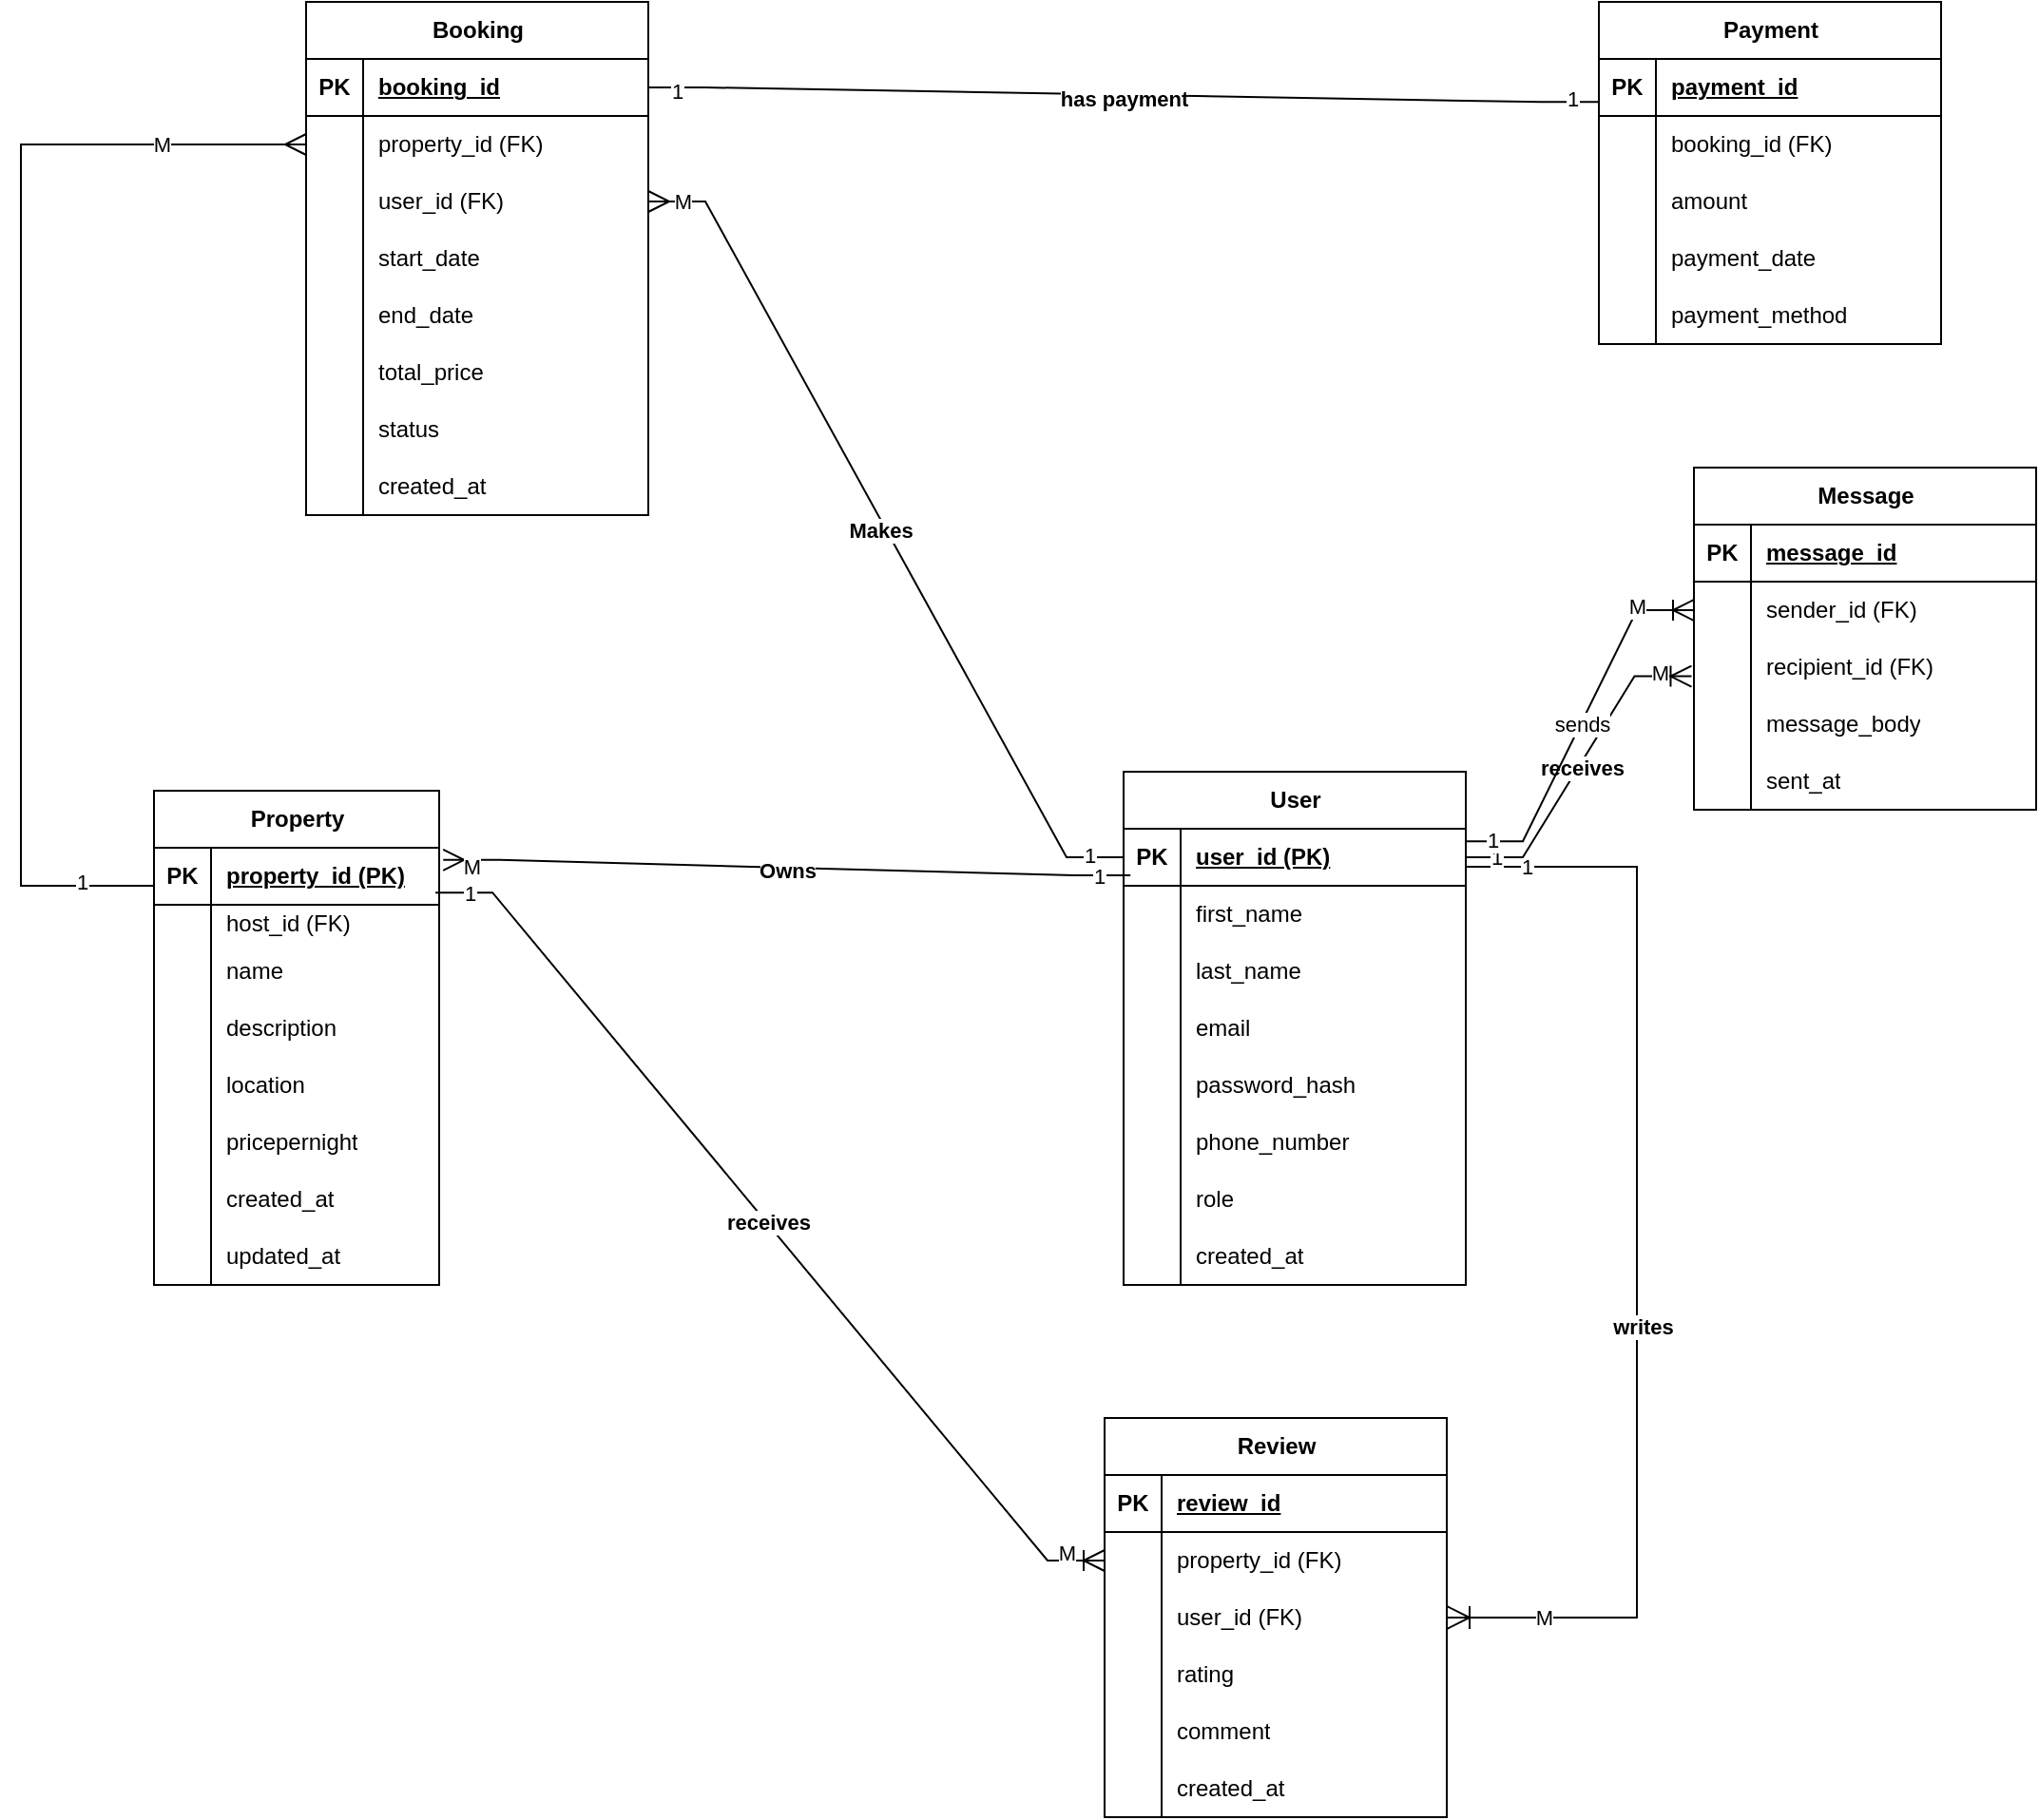 <mxfile version="28.1.1">
  <diagram id="R2lEEEUBdFMjLlhIrx00" name="Page-1">
    <mxGraphModel dx="2130" dy="1780" grid="1" gridSize="10" guides="1" tooltips="1" connect="1" arrows="1" fold="1" page="1" pageScale="1" pageWidth="850" pageHeight="1100" math="0" shadow="0" extFonts="Permanent Marker^https://fonts.googleapis.com/css?family=Permanent+Marker">
      <root>
        <mxCell id="0" />
        <mxCell id="1" parent="0" />
        <mxCell id="x0rAGno1_pEPIv1EuUkk-1" value="User" style="shape=table;startSize=30;container=1;collapsible=1;childLayout=tableLayout;fixedRows=1;rowLines=0;fontStyle=1;align=center;resizeLast=1;html=1;" vertex="1" parent="1">
          <mxGeometry x="380" y="80" width="180" height="270" as="geometry" />
        </mxCell>
        <mxCell id="x0rAGno1_pEPIv1EuUkk-2" value="" style="shape=tableRow;horizontal=0;startSize=0;swimlaneHead=0;swimlaneBody=0;fillColor=none;collapsible=0;dropTarget=0;points=[[0,0.5],[1,0.5]];portConstraint=eastwest;top=0;left=0;right=0;bottom=1;" vertex="1" parent="x0rAGno1_pEPIv1EuUkk-1">
          <mxGeometry y="30" width="180" height="30" as="geometry" />
        </mxCell>
        <mxCell id="x0rAGno1_pEPIv1EuUkk-3" value="PK" style="shape=partialRectangle;connectable=0;fillColor=none;top=0;left=0;bottom=0;right=0;fontStyle=1;overflow=hidden;whiteSpace=wrap;html=1;" vertex="1" parent="x0rAGno1_pEPIv1EuUkk-2">
          <mxGeometry width="30" height="30" as="geometry">
            <mxRectangle width="30" height="30" as="alternateBounds" />
          </mxGeometry>
        </mxCell>
        <mxCell id="x0rAGno1_pEPIv1EuUkk-4" value="user_id (PK)" style="shape=partialRectangle;connectable=0;fillColor=none;top=0;left=0;bottom=0;right=0;align=left;spacingLeft=6;fontStyle=5;overflow=hidden;whiteSpace=wrap;html=1;" vertex="1" parent="x0rAGno1_pEPIv1EuUkk-2">
          <mxGeometry x="30" width="150" height="30" as="geometry">
            <mxRectangle width="150" height="30" as="alternateBounds" />
          </mxGeometry>
        </mxCell>
        <mxCell id="x0rAGno1_pEPIv1EuUkk-5" value="" style="shape=tableRow;horizontal=0;startSize=0;swimlaneHead=0;swimlaneBody=0;fillColor=none;collapsible=0;dropTarget=0;points=[[0,0.5],[1,0.5]];portConstraint=eastwest;top=0;left=0;right=0;bottom=0;" vertex="1" parent="x0rAGno1_pEPIv1EuUkk-1">
          <mxGeometry y="60" width="180" height="30" as="geometry" />
        </mxCell>
        <mxCell id="x0rAGno1_pEPIv1EuUkk-6" value="" style="shape=partialRectangle;connectable=0;fillColor=none;top=0;left=0;bottom=0;right=0;editable=1;overflow=hidden;whiteSpace=wrap;html=1;" vertex="1" parent="x0rAGno1_pEPIv1EuUkk-5">
          <mxGeometry width="30" height="30" as="geometry">
            <mxRectangle width="30" height="30" as="alternateBounds" />
          </mxGeometry>
        </mxCell>
        <mxCell id="x0rAGno1_pEPIv1EuUkk-7" value="first_name" style="shape=partialRectangle;connectable=0;fillColor=none;top=0;left=0;bottom=0;right=0;align=left;spacingLeft=6;overflow=hidden;whiteSpace=wrap;html=1;" vertex="1" parent="x0rAGno1_pEPIv1EuUkk-5">
          <mxGeometry x="30" width="150" height="30" as="geometry">
            <mxRectangle width="150" height="30" as="alternateBounds" />
          </mxGeometry>
        </mxCell>
        <mxCell id="x0rAGno1_pEPIv1EuUkk-8" value="" style="shape=tableRow;horizontal=0;startSize=0;swimlaneHead=0;swimlaneBody=0;fillColor=none;collapsible=0;dropTarget=0;points=[[0,0.5],[1,0.5]];portConstraint=eastwest;top=0;left=0;right=0;bottom=0;" vertex="1" parent="x0rAGno1_pEPIv1EuUkk-1">
          <mxGeometry y="90" width="180" height="30" as="geometry" />
        </mxCell>
        <mxCell id="x0rAGno1_pEPIv1EuUkk-9" value="" style="shape=partialRectangle;connectable=0;fillColor=none;top=0;left=0;bottom=0;right=0;editable=1;overflow=hidden;whiteSpace=wrap;html=1;" vertex="1" parent="x0rAGno1_pEPIv1EuUkk-8">
          <mxGeometry width="30" height="30" as="geometry">
            <mxRectangle width="30" height="30" as="alternateBounds" />
          </mxGeometry>
        </mxCell>
        <mxCell id="x0rAGno1_pEPIv1EuUkk-10" value="last_name" style="shape=partialRectangle;connectable=0;fillColor=none;top=0;left=0;bottom=0;right=0;align=left;spacingLeft=6;overflow=hidden;whiteSpace=wrap;html=1;" vertex="1" parent="x0rAGno1_pEPIv1EuUkk-8">
          <mxGeometry x="30" width="150" height="30" as="geometry">
            <mxRectangle width="150" height="30" as="alternateBounds" />
          </mxGeometry>
        </mxCell>
        <mxCell id="x0rAGno1_pEPIv1EuUkk-11" value="" style="shape=tableRow;horizontal=0;startSize=0;swimlaneHead=0;swimlaneBody=0;fillColor=none;collapsible=0;dropTarget=0;points=[[0,0.5],[1,0.5]];portConstraint=eastwest;top=0;left=0;right=0;bottom=0;" vertex="1" parent="x0rAGno1_pEPIv1EuUkk-1">
          <mxGeometry y="120" width="180" height="30" as="geometry" />
        </mxCell>
        <mxCell id="x0rAGno1_pEPIv1EuUkk-12" value="" style="shape=partialRectangle;connectable=0;fillColor=none;top=0;left=0;bottom=0;right=0;editable=1;overflow=hidden;whiteSpace=wrap;html=1;" vertex="1" parent="x0rAGno1_pEPIv1EuUkk-11">
          <mxGeometry width="30" height="30" as="geometry">
            <mxRectangle width="30" height="30" as="alternateBounds" />
          </mxGeometry>
        </mxCell>
        <mxCell id="x0rAGno1_pEPIv1EuUkk-13" value="email" style="shape=partialRectangle;connectable=0;fillColor=none;top=0;left=0;bottom=0;right=0;align=left;spacingLeft=6;overflow=hidden;whiteSpace=wrap;html=1;" vertex="1" parent="x0rAGno1_pEPIv1EuUkk-11">
          <mxGeometry x="30" width="150" height="30" as="geometry">
            <mxRectangle width="150" height="30" as="alternateBounds" />
          </mxGeometry>
        </mxCell>
        <mxCell id="x0rAGno1_pEPIv1EuUkk-14" value="" style="shape=tableRow;horizontal=0;startSize=0;swimlaneHead=0;swimlaneBody=0;fillColor=none;collapsible=0;dropTarget=0;points=[[0,0.5],[1,0.5]];portConstraint=eastwest;top=0;left=0;right=0;bottom=0;" vertex="1" parent="x0rAGno1_pEPIv1EuUkk-1">
          <mxGeometry y="150" width="180" height="30" as="geometry" />
        </mxCell>
        <mxCell id="x0rAGno1_pEPIv1EuUkk-15" value="" style="shape=partialRectangle;connectable=0;fillColor=none;top=0;left=0;bottom=0;right=0;editable=1;overflow=hidden;whiteSpace=wrap;html=1;" vertex="1" parent="x0rAGno1_pEPIv1EuUkk-14">
          <mxGeometry width="30" height="30" as="geometry">
            <mxRectangle width="30" height="30" as="alternateBounds" />
          </mxGeometry>
        </mxCell>
        <mxCell id="x0rAGno1_pEPIv1EuUkk-16" value="password_hash" style="shape=partialRectangle;connectable=0;fillColor=none;top=0;left=0;bottom=0;right=0;align=left;spacingLeft=6;overflow=hidden;whiteSpace=wrap;html=1;" vertex="1" parent="x0rAGno1_pEPIv1EuUkk-14">
          <mxGeometry x="30" width="150" height="30" as="geometry">
            <mxRectangle width="150" height="30" as="alternateBounds" />
          </mxGeometry>
        </mxCell>
        <mxCell id="x0rAGno1_pEPIv1EuUkk-17" value="" style="shape=tableRow;horizontal=0;startSize=0;swimlaneHead=0;swimlaneBody=0;fillColor=none;collapsible=0;dropTarget=0;points=[[0,0.5],[1,0.5]];portConstraint=eastwest;top=0;left=0;right=0;bottom=0;" vertex="1" parent="x0rAGno1_pEPIv1EuUkk-1">
          <mxGeometry y="180" width="180" height="30" as="geometry" />
        </mxCell>
        <mxCell id="x0rAGno1_pEPIv1EuUkk-18" value="" style="shape=partialRectangle;connectable=0;fillColor=none;top=0;left=0;bottom=0;right=0;editable=1;overflow=hidden;whiteSpace=wrap;html=1;" vertex="1" parent="x0rAGno1_pEPIv1EuUkk-17">
          <mxGeometry width="30" height="30" as="geometry">
            <mxRectangle width="30" height="30" as="alternateBounds" />
          </mxGeometry>
        </mxCell>
        <mxCell id="x0rAGno1_pEPIv1EuUkk-19" value="phone_number" style="shape=partialRectangle;connectable=0;fillColor=none;top=0;left=0;bottom=0;right=0;align=left;spacingLeft=6;overflow=hidden;whiteSpace=wrap;html=1;" vertex="1" parent="x0rAGno1_pEPIv1EuUkk-17">
          <mxGeometry x="30" width="150" height="30" as="geometry">
            <mxRectangle width="150" height="30" as="alternateBounds" />
          </mxGeometry>
        </mxCell>
        <mxCell id="x0rAGno1_pEPIv1EuUkk-20" value="" style="shape=tableRow;horizontal=0;startSize=0;swimlaneHead=0;swimlaneBody=0;fillColor=none;collapsible=0;dropTarget=0;points=[[0,0.5],[1,0.5]];portConstraint=eastwest;top=0;left=0;right=0;bottom=0;" vertex="1" parent="x0rAGno1_pEPIv1EuUkk-1">
          <mxGeometry y="210" width="180" height="30" as="geometry" />
        </mxCell>
        <mxCell id="x0rAGno1_pEPIv1EuUkk-21" value="" style="shape=partialRectangle;connectable=0;fillColor=none;top=0;left=0;bottom=0;right=0;editable=1;overflow=hidden;whiteSpace=wrap;html=1;" vertex="1" parent="x0rAGno1_pEPIv1EuUkk-20">
          <mxGeometry width="30" height="30" as="geometry">
            <mxRectangle width="30" height="30" as="alternateBounds" />
          </mxGeometry>
        </mxCell>
        <mxCell id="x0rAGno1_pEPIv1EuUkk-22" value="role" style="shape=partialRectangle;connectable=0;fillColor=none;top=0;left=0;bottom=0;right=0;align=left;spacingLeft=6;overflow=hidden;whiteSpace=wrap;html=1;" vertex="1" parent="x0rAGno1_pEPIv1EuUkk-20">
          <mxGeometry x="30" width="150" height="30" as="geometry">
            <mxRectangle width="150" height="30" as="alternateBounds" />
          </mxGeometry>
        </mxCell>
        <mxCell id="x0rAGno1_pEPIv1EuUkk-23" value="" style="shape=tableRow;horizontal=0;startSize=0;swimlaneHead=0;swimlaneBody=0;fillColor=none;collapsible=0;dropTarget=0;points=[[0,0.5],[1,0.5]];portConstraint=eastwest;top=0;left=0;right=0;bottom=0;" vertex="1" parent="x0rAGno1_pEPIv1EuUkk-1">
          <mxGeometry y="240" width="180" height="30" as="geometry" />
        </mxCell>
        <mxCell id="x0rAGno1_pEPIv1EuUkk-24" value="" style="shape=partialRectangle;connectable=0;fillColor=none;top=0;left=0;bottom=0;right=0;editable=1;overflow=hidden;whiteSpace=wrap;html=1;" vertex="1" parent="x0rAGno1_pEPIv1EuUkk-23">
          <mxGeometry width="30" height="30" as="geometry">
            <mxRectangle width="30" height="30" as="alternateBounds" />
          </mxGeometry>
        </mxCell>
        <mxCell id="x0rAGno1_pEPIv1EuUkk-25" value="created_at" style="shape=partialRectangle;connectable=0;fillColor=none;top=0;left=0;bottom=0;right=0;align=left;spacingLeft=6;overflow=hidden;whiteSpace=wrap;html=1;" vertex="1" parent="x0rAGno1_pEPIv1EuUkk-23">
          <mxGeometry x="30" width="150" height="30" as="geometry">
            <mxRectangle width="150" height="30" as="alternateBounds" />
          </mxGeometry>
        </mxCell>
        <mxCell id="x0rAGno1_pEPIv1EuUkk-29" value="Property" style="shape=table;startSize=30;container=1;collapsible=1;childLayout=tableLayout;fixedRows=1;rowLines=0;fontStyle=1;align=center;resizeLast=1;html=1;" vertex="1" parent="1">
          <mxGeometry x="-130" y="90" width="150" height="260" as="geometry" />
        </mxCell>
        <mxCell id="x0rAGno1_pEPIv1EuUkk-30" value="" style="shape=tableRow;horizontal=0;startSize=0;swimlaneHead=0;swimlaneBody=0;fillColor=none;collapsible=0;dropTarget=0;points=[[0,0.5],[1,0.5]];portConstraint=eastwest;top=0;left=0;right=0;bottom=1;" vertex="1" parent="x0rAGno1_pEPIv1EuUkk-29">
          <mxGeometry y="30" width="150" height="30" as="geometry" />
        </mxCell>
        <mxCell id="x0rAGno1_pEPIv1EuUkk-31" value="PK" style="shape=partialRectangle;connectable=0;fillColor=none;top=0;left=0;bottom=0;right=0;fontStyle=1;overflow=hidden;whiteSpace=wrap;html=1;" vertex="1" parent="x0rAGno1_pEPIv1EuUkk-30">
          <mxGeometry width="30" height="30" as="geometry">
            <mxRectangle width="30" height="30" as="alternateBounds" />
          </mxGeometry>
        </mxCell>
        <mxCell id="x0rAGno1_pEPIv1EuUkk-32" value="property_id (PK)" style="shape=partialRectangle;connectable=0;fillColor=none;top=0;left=0;bottom=0;right=0;align=left;spacingLeft=6;fontStyle=5;overflow=hidden;whiteSpace=wrap;html=1;" vertex="1" parent="x0rAGno1_pEPIv1EuUkk-30">
          <mxGeometry x="30" width="120" height="30" as="geometry">
            <mxRectangle width="120" height="30" as="alternateBounds" />
          </mxGeometry>
        </mxCell>
        <mxCell id="x0rAGno1_pEPIv1EuUkk-33" value="" style="shape=tableRow;horizontal=0;startSize=0;swimlaneHead=0;swimlaneBody=0;fillColor=none;collapsible=0;dropTarget=0;points=[[0,0.5],[1,0.5]];portConstraint=eastwest;top=0;left=0;right=0;bottom=0;" vertex="1" parent="x0rAGno1_pEPIv1EuUkk-29">
          <mxGeometry y="60" width="150" height="20" as="geometry" />
        </mxCell>
        <mxCell id="x0rAGno1_pEPIv1EuUkk-34" value="" style="shape=partialRectangle;connectable=0;fillColor=none;top=0;left=0;bottom=0;right=0;editable=1;overflow=hidden;whiteSpace=wrap;html=1;" vertex="1" parent="x0rAGno1_pEPIv1EuUkk-33">
          <mxGeometry width="30" height="20" as="geometry">
            <mxRectangle width="30" height="20" as="alternateBounds" />
          </mxGeometry>
        </mxCell>
        <mxCell id="x0rAGno1_pEPIv1EuUkk-35" value="host_id (FK)" style="shape=partialRectangle;connectable=0;fillColor=none;top=0;left=0;bottom=0;right=0;align=left;spacingLeft=6;overflow=hidden;whiteSpace=wrap;html=1;" vertex="1" parent="x0rAGno1_pEPIv1EuUkk-33">
          <mxGeometry x="30" width="120" height="20" as="geometry">
            <mxRectangle width="120" height="20" as="alternateBounds" />
          </mxGeometry>
        </mxCell>
        <mxCell id="x0rAGno1_pEPIv1EuUkk-36" value="" style="shape=tableRow;horizontal=0;startSize=0;swimlaneHead=0;swimlaneBody=0;fillColor=none;collapsible=0;dropTarget=0;points=[[0,0.5],[1,0.5]];portConstraint=eastwest;top=0;left=0;right=0;bottom=0;" vertex="1" parent="x0rAGno1_pEPIv1EuUkk-29">
          <mxGeometry y="80" width="150" height="30" as="geometry" />
        </mxCell>
        <mxCell id="x0rAGno1_pEPIv1EuUkk-37" value="" style="shape=partialRectangle;connectable=0;fillColor=none;top=0;left=0;bottom=0;right=0;editable=1;overflow=hidden;whiteSpace=wrap;html=1;" vertex="1" parent="x0rAGno1_pEPIv1EuUkk-36">
          <mxGeometry width="30" height="30" as="geometry">
            <mxRectangle width="30" height="30" as="alternateBounds" />
          </mxGeometry>
        </mxCell>
        <mxCell id="x0rAGno1_pEPIv1EuUkk-38" value="name" style="shape=partialRectangle;connectable=0;fillColor=none;top=0;left=0;bottom=0;right=0;align=left;spacingLeft=6;overflow=hidden;whiteSpace=wrap;html=1;" vertex="1" parent="x0rAGno1_pEPIv1EuUkk-36">
          <mxGeometry x="30" width="120" height="30" as="geometry">
            <mxRectangle width="120" height="30" as="alternateBounds" />
          </mxGeometry>
        </mxCell>
        <mxCell id="x0rAGno1_pEPIv1EuUkk-39" value="" style="shape=tableRow;horizontal=0;startSize=0;swimlaneHead=0;swimlaneBody=0;fillColor=none;collapsible=0;dropTarget=0;points=[[0,0.5],[1,0.5]];portConstraint=eastwest;top=0;left=0;right=0;bottom=0;" vertex="1" parent="x0rAGno1_pEPIv1EuUkk-29">
          <mxGeometry y="110" width="150" height="30" as="geometry" />
        </mxCell>
        <mxCell id="x0rAGno1_pEPIv1EuUkk-40" value="" style="shape=partialRectangle;connectable=0;fillColor=none;top=0;left=0;bottom=0;right=0;editable=1;overflow=hidden;whiteSpace=wrap;html=1;" vertex="1" parent="x0rAGno1_pEPIv1EuUkk-39">
          <mxGeometry width="30" height="30" as="geometry">
            <mxRectangle width="30" height="30" as="alternateBounds" />
          </mxGeometry>
        </mxCell>
        <mxCell id="x0rAGno1_pEPIv1EuUkk-41" value="description" style="shape=partialRectangle;connectable=0;fillColor=none;top=0;left=0;bottom=0;right=0;align=left;spacingLeft=6;overflow=hidden;whiteSpace=wrap;html=1;" vertex="1" parent="x0rAGno1_pEPIv1EuUkk-39">
          <mxGeometry x="30" width="120" height="30" as="geometry">
            <mxRectangle width="120" height="30" as="alternateBounds" />
          </mxGeometry>
        </mxCell>
        <mxCell id="x0rAGno1_pEPIv1EuUkk-42" value="" style="shape=tableRow;horizontal=0;startSize=0;swimlaneHead=0;swimlaneBody=0;fillColor=none;collapsible=0;dropTarget=0;points=[[0,0.5],[1,0.5]];portConstraint=eastwest;top=0;left=0;right=0;bottom=0;" vertex="1" parent="x0rAGno1_pEPIv1EuUkk-29">
          <mxGeometry y="140" width="150" height="30" as="geometry" />
        </mxCell>
        <mxCell id="x0rAGno1_pEPIv1EuUkk-43" value="" style="shape=partialRectangle;connectable=0;fillColor=none;top=0;left=0;bottom=0;right=0;editable=1;overflow=hidden;whiteSpace=wrap;html=1;" vertex="1" parent="x0rAGno1_pEPIv1EuUkk-42">
          <mxGeometry width="30" height="30" as="geometry">
            <mxRectangle width="30" height="30" as="alternateBounds" />
          </mxGeometry>
        </mxCell>
        <mxCell id="x0rAGno1_pEPIv1EuUkk-44" value="location" style="shape=partialRectangle;connectable=0;fillColor=none;top=0;left=0;bottom=0;right=0;align=left;spacingLeft=6;overflow=hidden;whiteSpace=wrap;html=1;" vertex="1" parent="x0rAGno1_pEPIv1EuUkk-42">
          <mxGeometry x="30" width="120" height="30" as="geometry">
            <mxRectangle width="120" height="30" as="alternateBounds" />
          </mxGeometry>
        </mxCell>
        <mxCell id="x0rAGno1_pEPIv1EuUkk-45" value="" style="shape=tableRow;horizontal=0;startSize=0;swimlaneHead=0;swimlaneBody=0;fillColor=none;collapsible=0;dropTarget=0;points=[[0,0.5],[1,0.5]];portConstraint=eastwest;top=0;left=0;right=0;bottom=0;" vertex="1" parent="x0rAGno1_pEPIv1EuUkk-29">
          <mxGeometry y="170" width="150" height="30" as="geometry" />
        </mxCell>
        <mxCell id="x0rAGno1_pEPIv1EuUkk-46" value="" style="shape=partialRectangle;connectable=0;fillColor=none;top=0;left=0;bottom=0;right=0;editable=1;overflow=hidden;whiteSpace=wrap;html=1;" vertex="1" parent="x0rAGno1_pEPIv1EuUkk-45">
          <mxGeometry width="30" height="30" as="geometry">
            <mxRectangle width="30" height="30" as="alternateBounds" />
          </mxGeometry>
        </mxCell>
        <mxCell id="x0rAGno1_pEPIv1EuUkk-47" value="pricepernight" style="shape=partialRectangle;connectable=0;fillColor=none;top=0;left=0;bottom=0;right=0;align=left;spacingLeft=6;overflow=hidden;whiteSpace=wrap;html=1;" vertex="1" parent="x0rAGno1_pEPIv1EuUkk-45">
          <mxGeometry x="30" width="120" height="30" as="geometry">
            <mxRectangle width="120" height="30" as="alternateBounds" />
          </mxGeometry>
        </mxCell>
        <mxCell id="x0rAGno1_pEPIv1EuUkk-48" value="" style="shape=tableRow;horizontal=0;startSize=0;swimlaneHead=0;swimlaneBody=0;fillColor=none;collapsible=0;dropTarget=0;points=[[0,0.5],[1,0.5]];portConstraint=eastwest;top=0;left=0;right=0;bottom=0;" vertex="1" parent="x0rAGno1_pEPIv1EuUkk-29">
          <mxGeometry y="200" width="150" height="30" as="geometry" />
        </mxCell>
        <mxCell id="x0rAGno1_pEPIv1EuUkk-49" value="" style="shape=partialRectangle;connectable=0;fillColor=none;top=0;left=0;bottom=0;right=0;editable=1;overflow=hidden;whiteSpace=wrap;html=1;" vertex="1" parent="x0rAGno1_pEPIv1EuUkk-48">
          <mxGeometry width="30" height="30" as="geometry">
            <mxRectangle width="30" height="30" as="alternateBounds" />
          </mxGeometry>
        </mxCell>
        <mxCell id="x0rAGno1_pEPIv1EuUkk-50" value="created_at" style="shape=partialRectangle;connectable=0;fillColor=none;top=0;left=0;bottom=0;right=0;align=left;spacingLeft=6;overflow=hidden;whiteSpace=wrap;html=1;" vertex="1" parent="x0rAGno1_pEPIv1EuUkk-48">
          <mxGeometry x="30" width="120" height="30" as="geometry">
            <mxRectangle width="120" height="30" as="alternateBounds" />
          </mxGeometry>
        </mxCell>
        <mxCell id="x0rAGno1_pEPIv1EuUkk-51" value="" style="shape=tableRow;horizontal=0;startSize=0;swimlaneHead=0;swimlaneBody=0;fillColor=none;collapsible=0;dropTarget=0;points=[[0,0.5],[1,0.5]];portConstraint=eastwest;top=0;left=0;right=0;bottom=0;" vertex="1" parent="x0rAGno1_pEPIv1EuUkk-29">
          <mxGeometry y="230" width="150" height="30" as="geometry" />
        </mxCell>
        <mxCell id="x0rAGno1_pEPIv1EuUkk-52" value="" style="shape=partialRectangle;connectable=0;fillColor=none;top=0;left=0;bottom=0;right=0;editable=1;overflow=hidden;whiteSpace=wrap;html=1;" vertex="1" parent="x0rAGno1_pEPIv1EuUkk-51">
          <mxGeometry width="30" height="30" as="geometry">
            <mxRectangle width="30" height="30" as="alternateBounds" />
          </mxGeometry>
        </mxCell>
        <mxCell id="x0rAGno1_pEPIv1EuUkk-53" value="updated_at" style="shape=partialRectangle;connectable=0;fillColor=none;top=0;left=0;bottom=0;right=0;align=left;spacingLeft=6;overflow=hidden;whiteSpace=wrap;html=1;" vertex="1" parent="x0rAGno1_pEPIv1EuUkk-51">
          <mxGeometry x="30" width="120" height="30" as="geometry">
            <mxRectangle width="120" height="30" as="alternateBounds" />
          </mxGeometry>
        </mxCell>
        <mxCell id="x0rAGno1_pEPIv1EuUkk-57" value="Booking" style="shape=table;startSize=30;container=1;collapsible=1;childLayout=tableLayout;fixedRows=1;rowLines=0;fontStyle=1;align=center;resizeLast=1;html=1;" vertex="1" parent="1">
          <mxGeometry x="-50" y="-325" width="180" height="270" as="geometry" />
        </mxCell>
        <mxCell id="x0rAGno1_pEPIv1EuUkk-58" value="" style="shape=tableRow;horizontal=0;startSize=0;swimlaneHead=0;swimlaneBody=0;fillColor=none;collapsible=0;dropTarget=0;points=[[0,0.5],[1,0.5]];portConstraint=eastwest;top=0;left=0;right=0;bottom=1;" vertex="1" parent="x0rAGno1_pEPIv1EuUkk-57">
          <mxGeometry y="30" width="180" height="30" as="geometry" />
        </mxCell>
        <mxCell id="x0rAGno1_pEPIv1EuUkk-59" value="PK" style="shape=partialRectangle;connectable=0;fillColor=none;top=0;left=0;bottom=0;right=0;fontStyle=1;overflow=hidden;whiteSpace=wrap;html=1;" vertex="1" parent="x0rAGno1_pEPIv1EuUkk-58">
          <mxGeometry width="30" height="30" as="geometry">
            <mxRectangle width="30" height="30" as="alternateBounds" />
          </mxGeometry>
        </mxCell>
        <mxCell id="x0rAGno1_pEPIv1EuUkk-60" value="booking_id" style="shape=partialRectangle;connectable=0;fillColor=none;top=0;left=0;bottom=0;right=0;align=left;spacingLeft=6;fontStyle=5;overflow=hidden;whiteSpace=wrap;html=1;" vertex="1" parent="x0rAGno1_pEPIv1EuUkk-58">
          <mxGeometry x="30" width="150" height="30" as="geometry">
            <mxRectangle width="150" height="30" as="alternateBounds" />
          </mxGeometry>
        </mxCell>
        <mxCell id="x0rAGno1_pEPIv1EuUkk-61" value="" style="shape=tableRow;horizontal=0;startSize=0;swimlaneHead=0;swimlaneBody=0;fillColor=none;collapsible=0;dropTarget=0;points=[[0,0.5],[1,0.5]];portConstraint=eastwest;top=0;left=0;right=0;bottom=0;" vertex="1" parent="x0rAGno1_pEPIv1EuUkk-57">
          <mxGeometry y="60" width="180" height="30" as="geometry" />
        </mxCell>
        <mxCell id="x0rAGno1_pEPIv1EuUkk-62" value="" style="shape=partialRectangle;connectable=0;fillColor=none;top=0;left=0;bottom=0;right=0;editable=1;overflow=hidden;whiteSpace=wrap;html=1;" vertex="1" parent="x0rAGno1_pEPIv1EuUkk-61">
          <mxGeometry width="30" height="30" as="geometry">
            <mxRectangle width="30" height="30" as="alternateBounds" />
          </mxGeometry>
        </mxCell>
        <mxCell id="x0rAGno1_pEPIv1EuUkk-63" value="property_id (FK)" style="shape=partialRectangle;connectable=0;fillColor=none;top=0;left=0;bottom=0;right=0;align=left;spacingLeft=6;overflow=hidden;whiteSpace=wrap;html=1;" vertex="1" parent="x0rAGno1_pEPIv1EuUkk-61">
          <mxGeometry x="30" width="150" height="30" as="geometry">
            <mxRectangle width="150" height="30" as="alternateBounds" />
          </mxGeometry>
        </mxCell>
        <mxCell id="x0rAGno1_pEPIv1EuUkk-64" value="" style="shape=tableRow;horizontal=0;startSize=0;swimlaneHead=0;swimlaneBody=0;fillColor=none;collapsible=0;dropTarget=0;points=[[0,0.5],[1,0.5]];portConstraint=eastwest;top=0;left=0;right=0;bottom=0;" vertex="1" parent="x0rAGno1_pEPIv1EuUkk-57">
          <mxGeometry y="90" width="180" height="30" as="geometry" />
        </mxCell>
        <mxCell id="x0rAGno1_pEPIv1EuUkk-65" value="" style="shape=partialRectangle;connectable=0;fillColor=none;top=0;left=0;bottom=0;right=0;editable=1;overflow=hidden;whiteSpace=wrap;html=1;" vertex="1" parent="x0rAGno1_pEPIv1EuUkk-64">
          <mxGeometry width="30" height="30" as="geometry">
            <mxRectangle width="30" height="30" as="alternateBounds" />
          </mxGeometry>
        </mxCell>
        <mxCell id="x0rAGno1_pEPIv1EuUkk-66" value="user_id (FK)" style="shape=partialRectangle;connectable=0;fillColor=none;top=0;left=0;bottom=0;right=0;align=left;spacingLeft=6;overflow=hidden;whiteSpace=wrap;html=1;" vertex="1" parent="x0rAGno1_pEPIv1EuUkk-64">
          <mxGeometry x="30" width="150" height="30" as="geometry">
            <mxRectangle width="150" height="30" as="alternateBounds" />
          </mxGeometry>
        </mxCell>
        <mxCell id="x0rAGno1_pEPIv1EuUkk-67" value="" style="shape=tableRow;horizontal=0;startSize=0;swimlaneHead=0;swimlaneBody=0;fillColor=none;collapsible=0;dropTarget=0;points=[[0,0.5],[1,0.5]];portConstraint=eastwest;top=0;left=0;right=0;bottom=0;" vertex="1" parent="x0rAGno1_pEPIv1EuUkk-57">
          <mxGeometry y="120" width="180" height="30" as="geometry" />
        </mxCell>
        <mxCell id="x0rAGno1_pEPIv1EuUkk-68" value="" style="shape=partialRectangle;connectable=0;fillColor=none;top=0;left=0;bottom=0;right=0;editable=1;overflow=hidden;whiteSpace=wrap;html=1;" vertex="1" parent="x0rAGno1_pEPIv1EuUkk-67">
          <mxGeometry width="30" height="30" as="geometry">
            <mxRectangle width="30" height="30" as="alternateBounds" />
          </mxGeometry>
        </mxCell>
        <mxCell id="x0rAGno1_pEPIv1EuUkk-69" value="start_date" style="shape=partialRectangle;connectable=0;fillColor=none;top=0;left=0;bottom=0;right=0;align=left;spacingLeft=6;overflow=hidden;whiteSpace=wrap;html=1;" vertex="1" parent="x0rAGno1_pEPIv1EuUkk-67">
          <mxGeometry x="30" width="150" height="30" as="geometry">
            <mxRectangle width="150" height="30" as="alternateBounds" />
          </mxGeometry>
        </mxCell>
        <mxCell id="x0rAGno1_pEPIv1EuUkk-70" value="" style="shape=tableRow;horizontal=0;startSize=0;swimlaneHead=0;swimlaneBody=0;fillColor=none;collapsible=0;dropTarget=0;points=[[0,0.5],[1,0.5]];portConstraint=eastwest;top=0;left=0;right=0;bottom=0;" vertex="1" parent="x0rAGno1_pEPIv1EuUkk-57">
          <mxGeometry y="150" width="180" height="30" as="geometry" />
        </mxCell>
        <mxCell id="x0rAGno1_pEPIv1EuUkk-71" value="" style="shape=partialRectangle;connectable=0;fillColor=none;top=0;left=0;bottom=0;right=0;editable=1;overflow=hidden;whiteSpace=wrap;html=1;" vertex="1" parent="x0rAGno1_pEPIv1EuUkk-70">
          <mxGeometry width="30" height="30" as="geometry">
            <mxRectangle width="30" height="30" as="alternateBounds" />
          </mxGeometry>
        </mxCell>
        <mxCell id="x0rAGno1_pEPIv1EuUkk-72" value="end_date" style="shape=partialRectangle;connectable=0;fillColor=none;top=0;left=0;bottom=0;right=0;align=left;spacingLeft=6;overflow=hidden;whiteSpace=wrap;html=1;" vertex="1" parent="x0rAGno1_pEPIv1EuUkk-70">
          <mxGeometry x="30" width="150" height="30" as="geometry">
            <mxRectangle width="150" height="30" as="alternateBounds" />
          </mxGeometry>
        </mxCell>
        <mxCell id="x0rAGno1_pEPIv1EuUkk-73" value="" style="shape=tableRow;horizontal=0;startSize=0;swimlaneHead=0;swimlaneBody=0;fillColor=none;collapsible=0;dropTarget=0;points=[[0,0.5],[1,0.5]];portConstraint=eastwest;top=0;left=0;right=0;bottom=0;" vertex="1" parent="x0rAGno1_pEPIv1EuUkk-57">
          <mxGeometry y="180" width="180" height="30" as="geometry" />
        </mxCell>
        <mxCell id="x0rAGno1_pEPIv1EuUkk-74" value="" style="shape=partialRectangle;connectable=0;fillColor=none;top=0;left=0;bottom=0;right=0;editable=1;overflow=hidden;whiteSpace=wrap;html=1;" vertex="1" parent="x0rAGno1_pEPIv1EuUkk-73">
          <mxGeometry width="30" height="30" as="geometry">
            <mxRectangle width="30" height="30" as="alternateBounds" />
          </mxGeometry>
        </mxCell>
        <mxCell id="x0rAGno1_pEPIv1EuUkk-75" value="total_price" style="shape=partialRectangle;connectable=0;fillColor=none;top=0;left=0;bottom=0;right=0;align=left;spacingLeft=6;overflow=hidden;whiteSpace=wrap;html=1;" vertex="1" parent="x0rAGno1_pEPIv1EuUkk-73">
          <mxGeometry x="30" width="150" height="30" as="geometry">
            <mxRectangle width="150" height="30" as="alternateBounds" />
          </mxGeometry>
        </mxCell>
        <mxCell id="x0rAGno1_pEPIv1EuUkk-76" value="" style="shape=tableRow;horizontal=0;startSize=0;swimlaneHead=0;swimlaneBody=0;fillColor=none;collapsible=0;dropTarget=0;points=[[0,0.5],[1,0.5]];portConstraint=eastwest;top=0;left=0;right=0;bottom=0;" vertex="1" parent="x0rAGno1_pEPIv1EuUkk-57">
          <mxGeometry y="210" width="180" height="30" as="geometry" />
        </mxCell>
        <mxCell id="x0rAGno1_pEPIv1EuUkk-77" value="" style="shape=partialRectangle;connectable=0;fillColor=none;top=0;left=0;bottom=0;right=0;editable=1;overflow=hidden;whiteSpace=wrap;html=1;" vertex="1" parent="x0rAGno1_pEPIv1EuUkk-76">
          <mxGeometry width="30" height="30" as="geometry">
            <mxRectangle width="30" height="30" as="alternateBounds" />
          </mxGeometry>
        </mxCell>
        <mxCell id="x0rAGno1_pEPIv1EuUkk-78" value="status" style="shape=partialRectangle;connectable=0;fillColor=none;top=0;left=0;bottom=0;right=0;align=left;spacingLeft=6;overflow=hidden;whiteSpace=wrap;html=1;" vertex="1" parent="x0rAGno1_pEPIv1EuUkk-76">
          <mxGeometry x="30" width="150" height="30" as="geometry">
            <mxRectangle width="150" height="30" as="alternateBounds" />
          </mxGeometry>
        </mxCell>
        <mxCell id="x0rAGno1_pEPIv1EuUkk-79" value="" style="shape=tableRow;horizontal=0;startSize=0;swimlaneHead=0;swimlaneBody=0;fillColor=none;collapsible=0;dropTarget=0;points=[[0,0.5],[1,0.5]];portConstraint=eastwest;top=0;left=0;right=0;bottom=0;" vertex="1" parent="x0rAGno1_pEPIv1EuUkk-57">
          <mxGeometry y="240" width="180" height="30" as="geometry" />
        </mxCell>
        <mxCell id="x0rAGno1_pEPIv1EuUkk-80" value="" style="shape=partialRectangle;connectable=0;fillColor=none;top=0;left=0;bottom=0;right=0;editable=1;overflow=hidden;whiteSpace=wrap;html=1;" vertex="1" parent="x0rAGno1_pEPIv1EuUkk-79">
          <mxGeometry width="30" height="30" as="geometry">
            <mxRectangle width="30" height="30" as="alternateBounds" />
          </mxGeometry>
        </mxCell>
        <mxCell id="x0rAGno1_pEPIv1EuUkk-81" value="created_at" style="shape=partialRectangle;connectable=0;fillColor=none;top=0;left=0;bottom=0;right=0;align=left;spacingLeft=6;overflow=hidden;whiteSpace=wrap;html=1;" vertex="1" parent="x0rAGno1_pEPIv1EuUkk-79">
          <mxGeometry x="30" width="150" height="30" as="geometry">
            <mxRectangle width="150" height="30" as="alternateBounds" />
          </mxGeometry>
        </mxCell>
        <mxCell id="x0rAGno1_pEPIv1EuUkk-85" value="Payment" style="shape=table;startSize=30;container=1;collapsible=1;childLayout=tableLayout;fixedRows=1;rowLines=0;fontStyle=1;align=center;resizeLast=1;html=1;" vertex="1" parent="1">
          <mxGeometry x="630" y="-325" width="180" height="180" as="geometry" />
        </mxCell>
        <mxCell id="x0rAGno1_pEPIv1EuUkk-86" value="" style="shape=tableRow;horizontal=0;startSize=0;swimlaneHead=0;swimlaneBody=0;fillColor=none;collapsible=0;dropTarget=0;points=[[0,0.5],[1,0.5]];portConstraint=eastwest;top=0;left=0;right=0;bottom=1;" vertex="1" parent="x0rAGno1_pEPIv1EuUkk-85">
          <mxGeometry y="30" width="180" height="30" as="geometry" />
        </mxCell>
        <mxCell id="x0rAGno1_pEPIv1EuUkk-87" value="PK" style="shape=partialRectangle;connectable=0;fillColor=none;top=0;left=0;bottom=0;right=0;fontStyle=1;overflow=hidden;whiteSpace=wrap;html=1;" vertex="1" parent="x0rAGno1_pEPIv1EuUkk-86">
          <mxGeometry width="30" height="30" as="geometry">
            <mxRectangle width="30" height="30" as="alternateBounds" />
          </mxGeometry>
        </mxCell>
        <mxCell id="x0rAGno1_pEPIv1EuUkk-88" value="payment_id" style="shape=partialRectangle;connectable=0;fillColor=none;top=0;left=0;bottom=0;right=0;align=left;spacingLeft=6;fontStyle=5;overflow=hidden;whiteSpace=wrap;html=1;" vertex="1" parent="x0rAGno1_pEPIv1EuUkk-86">
          <mxGeometry x="30" width="150" height="30" as="geometry">
            <mxRectangle width="150" height="30" as="alternateBounds" />
          </mxGeometry>
        </mxCell>
        <mxCell id="x0rAGno1_pEPIv1EuUkk-89" value="" style="shape=tableRow;horizontal=0;startSize=0;swimlaneHead=0;swimlaneBody=0;fillColor=none;collapsible=0;dropTarget=0;points=[[0,0.5],[1,0.5]];portConstraint=eastwest;top=0;left=0;right=0;bottom=0;" vertex="1" parent="x0rAGno1_pEPIv1EuUkk-85">
          <mxGeometry y="60" width="180" height="30" as="geometry" />
        </mxCell>
        <mxCell id="x0rAGno1_pEPIv1EuUkk-90" value="" style="shape=partialRectangle;connectable=0;fillColor=none;top=0;left=0;bottom=0;right=0;editable=1;overflow=hidden;whiteSpace=wrap;html=1;" vertex="1" parent="x0rAGno1_pEPIv1EuUkk-89">
          <mxGeometry width="30" height="30" as="geometry">
            <mxRectangle width="30" height="30" as="alternateBounds" />
          </mxGeometry>
        </mxCell>
        <mxCell id="x0rAGno1_pEPIv1EuUkk-91" value="booking_id (FK)" style="shape=partialRectangle;connectable=0;fillColor=none;top=0;left=0;bottom=0;right=0;align=left;spacingLeft=6;overflow=hidden;whiteSpace=wrap;html=1;" vertex="1" parent="x0rAGno1_pEPIv1EuUkk-89">
          <mxGeometry x="30" width="150" height="30" as="geometry">
            <mxRectangle width="150" height="30" as="alternateBounds" />
          </mxGeometry>
        </mxCell>
        <mxCell id="x0rAGno1_pEPIv1EuUkk-92" value="" style="shape=tableRow;horizontal=0;startSize=0;swimlaneHead=0;swimlaneBody=0;fillColor=none;collapsible=0;dropTarget=0;points=[[0,0.5],[1,0.5]];portConstraint=eastwest;top=0;left=0;right=0;bottom=0;" vertex="1" parent="x0rAGno1_pEPIv1EuUkk-85">
          <mxGeometry y="90" width="180" height="30" as="geometry" />
        </mxCell>
        <mxCell id="x0rAGno1_pEPIv1EuUkk-93" value="" style="shape=partialRectangle;connectable=0;fillColor=none;top=0;left=0;bottom=0;right=0;editable=1;overflow=hidden;whiteSpace=wrap;html=1;" vertex="1" parent="x0rAGno1_pEPIv1EuUkk-92">
          <mxGeometry width="30" height="30" as="geometry">
            <mxRectangle width="30" height="30" as="alternateBounds" />
          </mxGeometry>
        </mxCell>
        <mxCell id="x0rAGno1_pEPIv1EuUkk-94" value="amount" style="shape=partialRectangle;connectable=0;fillColor=none;top=0;left=0;bottom=0;right=0;align=left;spacingLeft=6;overflow=hidden;whiteSpace=wrap;html=1;" vertex="1" parent="x0rAGno1_pEPIv1EuUkk-92">
          <mxGeometry x="30" width="150" height="30" as="geometry">
            <mxRectangle width="150" height="30" as="alternateBounds" />
          </mxGeometry>
        </mxCell>
        <mxCell id="x0rAGno1_pEPIv1EuUkk-95" value="" style="shape=tableRow;horizontal=0;startSize=0;swimlaneHead=0;swimlaneBody=0;fillColor=none;collapsible=0;dropTarget=0;points=[[0,0.5],[1,0.5]];portConstraint=eastwest;top=0;left=0;right=0;bottom=0;" vertex="1" parent="x0rAGno1_pEPIv1EuUkk-85">
          <mxGeometry y="120" width="180" height="30" as="geometry" />
        </mxCell>
        <mxCell id="x0rAGno1_pEPIv1EuUkk-96" value="" style="shape=partialRectangle;connectable=0;fillColor=none;top=0;left=0;bottom=0;right=0;editable=1;overflow=hidden;whiteSpace=wrap;html=1;" vertex="1" parent="x0rAGno1_pEPIv1EuUkk-95">
          <mxGeometry width="30" height="30" as="geometry">
            <mxRectangle width="30" height="30" as="alternateBounds" />
          </mxGeometry>
        </mxCell>
        <mxCell id="x0rAGno1_pEPIv1EuUkk-97" value="payment_date" style="shape=partialRectangle;connectable=0;fillColor=none;top=0;left=0;bottom=0;right=0;align=left;spacingLeft=6;overflow=hidden;whiteSpace=wrap;html=1;" vertex="1" parent="x0rAGno1_pEPIv1EuUkk-95">
          <mxGeometry x="30" width="150" height="30" as="geometry">
            <mxRectangle width="150" height="30" as="alternateBounds" />
          </mxGeometry>
        </mxCell>
        <mxCell id="x0rAGno1_pEPIv1EuUkk-98" value="" style="shape=tableRow;horizontal=0;startSize=0;swimlaneHead=0;swimlaneBody=0;fillColor=none;collapsible=0;dropTarget=0;points=[[0,0.5],[1,0.5]];portConstraint=eastwest;top=0;left=0;right=0;bottom=0;" vertex="1" parent="x0rAGno1_pEPIv1EuUkk-85">
          <mxGeometry y="150" width="180" height="30" as="geometry" />
        </mxCell>
        <mxCell id="x0rAGno1_pEPIv1EuUkk-99" value="" style="shape=partialRectangle;connectable=0;fillColor=none;top=0;left=0;bottom=0;right=0;editable=1;overflow=hidden;whiteSpace=wrap;html=1;" vertex="1" parent="x0rAGno1_pEPIv1EuUkk-98">
          <mxGeometry width="30" height="30" as="geometry">
            <mxRectangle width="30" height="30" as="alternateBounds" />
          </mxGeometry>
        </mxCell>
        <mxCell id="x0rAGno1_pEPIv1EuUkk-100" value="payment_method" style="shape=partialRectangle;connectable=0;fillColor=none;top=0;left=0;bottom=0;right=0;align=left;spacingLeft=6;overflow=hidden;whiteSpace=wrap;html=1;" vertex="1" parent="x0rAGno1_pEPIv1EuUkk-98">
          <mxGeometry x="30" width="150" height="30" as="geometry">
            <mxRectangle width="150" height="30" as="alternateBounds" />
          </mxGeometry>
        </mxCell>
        <mxCell id="x0rAGno1_pEPIv1EuUkk-113" value="Review" style="shape=table;startSize=30;container=1;collapsible=1;childLayout=tableLayout;fixedRows=1;rowLines=0;fontStyle=1;align=center;resizeLast=1;html=1;" vertex="1" parent="1">
          <mxGeometry x="370" y="420" width="180" height="210" as="geometry" />
        </mxCell>
        <mxCell id="x0rAGno1_pEPIv1EuUkk-114" value="" style="shape=tableRow;horizontal=0;startSize=0;swimlaneHead=0;swimlaneBody=0;fillColor=none;collapsible=0;dropTarget=0;points=[[0,0.5],[1,0.5]];portConstraint=eastwest;top=0;left=0;right=0;bottom=1;" vertex="1" parent="x0rAGno1_pEPIv1EuUkk-113">
          <mxGeometry y="30" width="180" height="30" as="geometry" />
        </mxCell>
        <mxCell id="x0rAGno1_pEPIv1EuUkk-115" value="PK" style="shape=partialRectangle;connectable=0;fillColor=none;top=0;left=0;bottom=0;right=0;fontStyle=1;overflow=hidden;whiteSpace=wrap;html=1;" vertex="1" parent="x0rAGno1_pEPIv1EuUkk-114">
          <mxGeometry width="30" height="30" as="geometry">
            <mxRectangle width="30" height="30" as="alternateBounds" />
          </mxGeometry>
        </mxCell>
        <mxCell id="x0rAGno1_pEPIv1EuUkk-116" value="review_id" style="shape=partialRectangle;connectable=0;fillColor=none;top=0;left=0;bottom=0;right=0;align=left;spacingLeft=6;fontStyle=5;overflow=hidden;whiteSpace=wrap;html=1;" vertex="1" parent="x0rAGno1_pEPIv1EuUkk-114">
          <mxGeometry x="30" width="150" height="30" as="geometry">
            <mxRectangle width="150" height="30" as="alternateBounds" />
          </mxGeometry>
        </mxCell>
        <mxCell id="x0rAGno1_pEPIv1EuUkk-117" value="" style="shape=tableRow;horizontal=0;startSize=0;swimlaneHead=0;swimlaneBody=0;fillColor=none;collapsible=0;dropTarget=0;points=[[0,0.5],[1,0.5]];portConstraint=eastwest;top=0;left=0;right=0;bottom=0;" vertex="1" parent="x0rAGno1_pEPIv1EuUkk-113">
          <mxGeometry y="60" width="180" height="30" as="geometry" />
        </mxCell>
        <mxCell id="x0rAGno1_pEPIv1EuUkk-118" value="" style="shape=partialRectangle;connectable=0;fillColor=none;top=0;left=0;bottom=0;right=0;editable=1;overflow=hidden;whiteSpace=wrap;html=1;" vertex="1" parent="x0rAGno1_pEPIv1EuUkk-117">
          <mxGeometry width="30" height="30" as="geometry">
            <mxRectangle width="30" height="30" as="alternateBounds" />
          </mxGeometry>
        </mxCell>
        <mxCell id="x0rAGno1_pEPIv1EuUkk-119" value="property_id (FK)" style="shape=partialRectangle;connectable=0;fillColor=none;top=0;left=0;bottom=0;right=0;align=left;spacingLeft=6;overflow=hidden;whiteSpace=wrap;html=1;" vertex="1" parent="x0rAGno1_pEPIv1EuUkk-117">
          <mxGeometry x="30" width="150" height="30" as="geometry">
            <mxRectangle width="150" height="30" as="alternateBounds" />
          </mxGeometry>
        </mxCell>
        <mxCell id="x0rAGno1_pEPIv1EuUkk-120" value="" style="shape=tableRow;horizontal=0;startSize=0;swimlaneHead=0;swimlaneBody=0;fillColor=none;collapsible=0;dropTarget=0;points=[[0,0.5],[1,0.5]];portConstraint=eastwest;top=0;left=0;right=0;bottom=0;" vertex="1" parent="x0rAGno1_pEPIv1EuUkk-113">
          <mxGeometry y="90" width="180" height="30" as="geometry" />
        </mxCell>
        <mxCell id="x0rAGno1_pEPIv1EuUkk-121" value="" style="shape=partialRectangle;connectable=0;fillColor=none;top=0;left=0;bottom=0;right=0;editable=1;overflow=hidden;whiteSpace=wrap;html=1;" vertex="1" parent="x0rAGno1_pEPIv1EuUkk-120">
          <mxGeometry width="30" height="30" as="geometry">
            <mxRectangle width="30" height="30" as="alternateBounds" />
          </mxGeometry>
        </mxCell>
        <mxCell id="x0rAGno1_pEPIv1EuUkk-122" value="user_id (FK)" style="shape=partialRectangle;connectable=0;fillColor=none;top=0;left=0;bottom=0;right=0;align=left;spacingLeft=6;overflow=hidden;whiteSpace=wrap;html=1;" vertex="1" parent="x0rAGno1_pEPIv1EuUkk-120">
          <mxGeometry x="30" width="150" height="30" as="geometry">
            <mxRectangle width="150" height="30" as="alternateBounds" />
          </mxGeometry>
        </mxCell>
        <mxCell id="x0rAGno1_pEPIv1EuUkk-123" value="" style="shape=tableRow;horizontal=0;startSize=0;swimlaneHead=0;swimlaneBody=0;fillColor=none;collapsible=0;dropTarget=0;points=[[0,0.5],[1,0.5]];portConstraint=eastwest;top=0;left=0;right=0;bottom=0;" vertex="1" parent="x0rAGno1_pEPIv1EuUkk-113">
          <mxGeometry y="120" width="180" height="30" as="geometry" />
        </mxCell>
        <mxCell id="x0rAGno1_pEPIv1EuUkk-124" value="" style="shape=partialRectangle;connectable=0;fillColor=none;top=0;left=0;bottom=0;right=0;editable=1;overflow=hidden;whiteSpace=wrap;html=1;" vertex="1" parent="x0rAGno1_pEPIv1EuUkk-123">
          <mxGeometry width="30" height="30" as="geometry">
            <mxRectangle width="30" height="30" as="alternateBounds" />
          </mxGeometry>
        </mxCell>
        <mxCell id="x0rAGno1_pEPIv1EuUkk-125" value="rating" style="shape=partialRectangle;connectable=0;fillColor=none;top=0;left=0;bottom=0;right=0;align=left;spacingLeft=6;overflow=hidden;whiteSpace=wrap;html=1;" vertex="1" parent="x0rAGno1_pEPIv1EuUkk-123">
          <mxGeometry x="30" width="150" height="30" as="geometry">
            <mxRectangle width="150" height="30" as="alternateBounds" />
          </mxGeometry>
        </mxCell>
        <mxCell id="x0rAGno1_pEPIv1EuUkk-126" value="" style="shape=tableRow;horizontal=0;startSize=0;swimlaneHead=0;swimlaneBody=0;fillColor=none;collapsible=0;dropTarget=0;points=[[0,0.5],[1,0.5]];portConstraint=eastwest;top=0;left=0;right=0;bottom=0;" vertex="1" parent="x0rAGno1_pEPIv1EuUkk-113">
          <mxGeometry y="150" width="180" height="30" as="geometry" />
        </mxCell>
        <mxCell id="x0rAGno1_pEPIv1EuUkk-127" value="" style="shape=partialRectangle;connectable=0;fillColor=none;top=0;left=0;bottom=0;right=0;editable=1;overflow=hidden;whiteSpace=wrap;html=1;" vertex="1" parent="x0rAGno1_pEPIv1EuUkk-126">
          <mxGeometry width="30" height="30" as="geometry">
            <mxRectangle width="30" height="30" as="alternateBounds" />
          </mxGeometry>
        </mxCell>
        <mxCell id="x0rAGno1_pEPIv1EuUkk-128" value="comment" style="shape=partialRectangle;connectable=0;fillColor=none;top=0;left=0;bottom=0;right=0;align=left;spacingLeft=6;overflow=hidden;whiteSpace=wrap;html=1;" vertex="1" parent="x0rAGno1_pEPIv1EuUkk-126">
          <mxGeometry x="30" width="150" height="30" as="geometry">
            <mxRectangle width="150" height="30" as="alternateBounds" />
          </mxGeometry>
        </mxCell>
        <mxCell id="x0rAGno1_pEPIv1EuUkk-129" value="" style="shape=tableRow;horizontal=0;startSize=0;swimlaneHead=0;swimlaneBody=0;fillColor=none;collapsible=0;dropTarget=0;points=[[0,0.5],[1,0.5]];portConstraint=eastwest;top=0;left=0;right=0;bottom=0;" vertex="1" parent="x0rAGno1_pEPIv1EuUkk-113">
          <mxGeometry y="180" width="180" height="30" as="geometry" />
        </mxCell>
        <mxCell id="x0rAGno1_pEPIv1EuUkk-130" value="" style="shape=partialRectangle;connectable=0;fillColor=none;top=0;left=0;bottom=0;right=0;editable=1;overflow=hidden;whiteSpace=wrap;html=1;" vertex="1" parent="x0rAGno1_pEPIv1EuUkk-129">
          <mxGeometry width="30" height="30" as="geometry">
            <mxRectangle width="30" height="30" as="alternateBounds" />
          </mxGeometry>
        </mxCell>
        <mxCell id="x0rAGno1_pEPIv1EuUkk-131" value="created_at" style="shape=partialRectangle;connectable=0;fillColor=none;top=0;left=0;bottom=0;right=0;align=left;spacingLeft=6;overflow=hidden;whiteSpace=wrap;html=1;" vertex="1" parent="x0rAGno1_pEPIv1EuUkk-129">
          <mxGeometry x="30" width="150" height="30" as="geometry">
            <mxRectangle width="150" height="30" as="alternateBounds" />
          </mxGeometry>
        </mxCell>
        <mxCell id="x0rAGno1_pEPIv1EuUkk-141" value="Message" style="shape=table;startSize=30;container=1;collapsible=1;childLayout=tableLayout;fixedRows=1;rowLines=0;fontStyle=1;align=center;resizeLast=1;html=1;" vertex="1" parent="1">
          <mxGeometry x="680" y="-80" width="180" height="180" as="geometry" />
        </mxCell>
        <mxCell id="x0rAGno1_pEPIv1EuUkk-142" value="" style="shape=tableRow;horizontal=0;startSize=0;swimlaneHead=0;swimlaneBody=0;fillColor=none;collapsible=0;dropTarget=0;points=[[0,0.5],[1,0.5]];portConstraint=eastwest;top=0;left=0;right=0;bottom=1;" vertex="1" parent="x0rAGno1_pEPIv1EuUkk-141">
          <mxGeometry y="30" width="180" height="30" as="geometry" />
        </mxCell>
        <mxCell id="x0rAGno1_pEPIv1EuUkk-143" value="PK" style="shape=partialRectangle;connectable=0;fillColor=none;top=0;left=0;bottom=0;right=0;fontStyle=1;overflow=hidden;whiteSpace=wrap;html=1;" vertex="1" parent="x0rAGno1_pEPIv1EuUkk-142">
          <mxGeometry width="30" height="30" as="geometry">
            <mxRectangle width="30" height="30" as="alternateBounds" />
          </mxGeometry>
        </mxCell>
        <mxCell id="x0rAGno1_pEPIv1EuUkk-144" value="message_id" style="shape=partialRectangle;connectable=0;fillColor=none;top=0;left=0;bottom=0;right=0;align=left;spacingLeft=6;fontStyle=5;overflow=hidden;whiteSpace=wrap;html=1;" vertex="1" parent="x0rAGno1_pEPIv1EuUkk-142">
          <mxGeometry x="30" width="150" height="30" as="geometry">
            <mxRectangle width="150" height="30" as="alternateBounds" />
          </mxGeometry>
        </mxCell>
        <mxCell id="x0rAGno1_pEPIv1EuUkk-145" value="" style="shape=tableRow;horizontal=0;startSize=0;swimlaneHead=0;swimlaneBody=0;fillColor=none;collapsible=0;dropTarget=0;points=[[0,0.5],[1,0.5]];portConstraint=eastwest;top=0;left=0;right=0;bottom=0;" vertex="1" parent="x0rAGno1_pEPIv1EuUkk-141">
          <mxGeometry y="60" width="180" height="30" as="geometry" />
        </mxCell>
        <mxCell id="x0rAGno1_pEPIv1EuUkk-146" value="" style="shape=partialRectangle;connectable=0;fillColor=none;top=0;left=0;bottom=0;right=0;editable=1;overflow=hidden;whiteSpace=wrap;html=1;" vertex="1" parent="x0rAGno1_pEPIv1EuUkk-145">
          <mxGeometry width="30" height="30" as="geometry">
            <mxRectangle width="30" height="30" as="alternateBounds" />
          </mxGeometry>
        </mxCell>
        <mxCell id="x0rAGno1_pEPIv1EuUkk-147" value="sender_id (FK)" style="shape=partialRectangle;connectable=0;fillColor=none;top=0;left=0;bottom=0;right=0;align=left;spacingLeft=6;overflow=hidden;whiteSpace=wrap;html=1;" vertex="1" parent="x0rAGno1_pEPIv1EuUkk-145">
          <mxGeometry x="30" width="150" height="30" as="geometry">
            <mxRectangle width="150" height="30" as="alternateBounds" />
          </mxGeometry>
        </mxCell>
        <mxCell id="x0rAGno1_pEPIv1EuUkk-148" value="" style="shape=tableRow;horizontal=0;startSize=0;swimlaneHead=0;swimlaneBody=0;fillColor=none;collapsible=0;dropTarget=0;points=[[0,0.5],[1,0.5]];portConstraint=eastwest;top=0;left=0;right=0;bottom=0;" vertex="1" parent="x0rAGno1_pEPIv1EuUkk-141">
          <mxGeometry y="90" width="180" height="30" as="geometry" />
        </mxCell>
        <mxCell id="x0rAGno1_pEPIv1EuUkk-149" value="" style="shape=partialRectangle;connectable=0;fillColor=none;top=0;left=0;bottom=0;right=0;editable=1;overflow=hidden;whiteSpace=wrap;html=1;" vertex="1" parent="x0rAGno1_pEPIv1EuUkk-148">
          <mxGeometry width="30" height="30" as="geometry">
            <mxRectangle width="30" height="30" as="alternateBounds" />
          </mxGeometry>
        </mxCell>
        <mxCell id="x0rAGno1_pEPIv1EuUkk-150" value="recipient_id (FK)" style="shape=partialRectangle;connectable=0;fillColor=none;top=0;left=0;bottom=0;right=0;align=left;spacingLeft=6;overflow=hidden;whiteSpace=wrap;html=1;" vertex="1" parent="x0rAGno1_pEPIv1EuUkk-148">
          <mxGeometry x="30" width="150" height="30" as="geometry">
            <mxRectangle width="150" height="30" as="alternateBounds" />
          </mxGeometry>
        </mxCell>
        <mxCell id="x0rAGno1_pEPIv1EuUkk-151" value="" style="shape=tableRow;horizontal=0;startSize=0;swimlaneHead=0;swimlaneBody=0;fillColor=none;collapsible=0;dropTarget=0;points=[[0,0.5],[1,0.5]];portConstraint=eastwest;top=0;left=0;right=0;bottom=0;" vertex="1" parent="x0rAGno1_pEPIv1EuUkk-141">
          <mxGeometry y="120" width="180" height="30" as="geometry" />
        </mxCell>
        <mxCell id="x0rAGno1_pEPIv1EuUkk-152" value="" style="shape=partialRectangle;connectable=0;fillColor=none;top=0;left=0;bottom=0;right=0;editable=1;overflow=hidden;whiteSpace=wrap;html=1;" vertex="1" parent="x0rAGno1_pEPIv1EuUkk-151">
          <mxGeometry width="30" height="30" as="geometry">
            <mxRectangle width="30" height="30" as="alternateBounds" />
          </mxGeometry>
        </mxCell>
        <mxCell id="x0rAGno1_pEPIv1EuUkk-153" value="message_body" style="shape=partialRectangle;connectable=0;fillColor=none;top=0;left=0;bottom=0;right=0;align=left;spacingLeft=6;overflow=hidden;whiteSpace=wrap;html=1;" vertex="1" parent="x0rAGno1_pEPIv1EuUkk-151">
          <mxGeometry x="30" width="150" height="30" as="geometry">
            <mxRectangle width="150" height="30" as="alternateBounds" />
          </mxGeometry>
        </mxCell>
        <mxCell id="x0rAGno1_pEPIv1EuUkk-154" value="" style="shape=tableRow;horizontal=0;startSize=0;swimlaneHead=0;swimlaneBody=0;fillColor=none;collapsible=0;dropTarget=0;points=[[0,0.5],[1,0.5]];portConstraint=eastwest;top=0;left=0;right=0;bottom=0;" vertex="1" parent="x0rAGno1_pEPIv1EuUkk-141">
          <mxGeometry y="150" width="180" height="30" as="geometry" />
        </mxCell>
        <mxCell id="x0rAGno1_pEPIv1EuUkk-155" value="" style="shape=partialRectangle;connectable=0;fillColor=none;top=0;left=0;bottom=0;right=0;editable=1;overflow=hidden;whiteSpace=wrap;html=1;" vertex="1" parent="x0rAGno1_pEPIv1EuUkk-154">
          <mxGeometry width="30" height="30" as="geometry">
            <mxRectangle width="30" height="30" as="alternateBounds" />
          </mxGeometry>
        </mxCell>
        <mxCell id="x0rAGno1_pEPIv1EuUkk-156" value="sent_at" style="shape=partialRectangle;connectable=0;fillColor=none;top=0;left=0;bottom=0;right=0;align=left;spacingLeft=6;overflow=hidden;whiteSpace=wrap;html=1;" vertex="1" parent="x0rAGno1_pEPIv1EuUkk-154">
          <mxGeometry x="30" width="150" height="30" as="geometry">
            <mxRectangle width="150" height="30" as="alternateBounds" />
          </mxGeometry>
        </mxCell>
        <mxCell id="x0rAGno1_pEPIv1EuUkk-169" value="" style="edgeStyle=entityRelationEdgeStyle;fontSize=12;html=1;endArrow=ERmany;rounded=0;startSize=9;endSize=9;strokeWidth=1;exitX=0.02;exitY=0.817;exitDx=0;exitDy=0;exitPerimeter=0;entryX=1.014;entryY=0.214;entryDx=0;entryDy=0;entryPerimeter=0;" edge="1" parent="1" source="x0rAGno1_pEPIv1EuUkk-2" target="x0rAGno1_pEPIv1EuUkk-30">
          <mxGeometry width="100" height="100" relative="1" as="geometry">
            <mxPoint x="220" y="280" as="sourcePoint" />
            <mxPoint x="320" y="180" as="targetPoint" />
          </mxGeometry>
        </mxCell>
        <mxCell id="x0rAGno1_pEPIv1EuUkk-297" value="&lt;b&gt;Owns&lt;/b&gt;" style="edgeLabel;html=1;align=center;verticalAlign=middle;resizable=0;points=[];" vertex="1" connectable="0" parent="x0rAGno1_pEPIv1EuUkk-169">
          <mxGeometry x="0.0" y="1" relative="1" as="geometry">
            <mxPoint as="offset" />
          </mxGeometry>
        </mxCell>
        <mxCell id="x0rAGno1_pEPIv1EuUkk-321" value="1" style="edgeLabel;html=1;align=center;verticalAlign=middle;resizable=0;points=[];" vertex="1" connectable="0" parent="x0rAGno1_pEPIv1EuUkk-169">
          <mxGeometry x="-0.909" relative="1" as="geometry">
            <mxPoint as="offset" />
          </mxGeometry>
        </mxCell>
        <mxCell id="x0rAGno1_pEPIv1EuUkk-322" value="M" style="edgeLabel;html=1;align=center;verticalAlign=middle;resizable=0;points=[];" vertex="1" connectable="0" parent="x0rAGno1_pEPIv1EuUkk-169">
          <mxGeometry x="0.916" y="3" relative="1" as="geometry">
            <mxPoint as="offset" />
          </mxGeometry>
        </mxCell>
        <mxCell id="x0rAGno1_pEPIv1EuUkk-170" value="" style="edgeStyle=entityRelationEdgeStyle;fontSize=12;html=1;endArrow=ERmany;rounded=0;endSize=9;strokeWidth=1;" edge="1" parent="1" source="x0rAGno1_pEPIv1EuUkk-2" target="x0rAGno1_pEPIv1EuUkk-64">
          <mxGeometry width="100" height="100" relative="1" as="geometry">
            <mxPoint x="460" y="230" as="sourcePoint" />
            <mxPoint x="560" y="130" as="targetPoint" />
            <Array as="points">
              <mxPoint x="400" y="-10" />
            </Array>
          </mxGeometry>
        </mxCell>
        <mxCell id="x0rAGno1_pEPIv1EuUkk-298" value="&lt;b&gt;Makes&lt;/b&gt;" style="edgeLabel;html=1;align=center;verticalAlign=middle;resizable=0;points=[];" vertex="1" connectable="0" parent="x0rAGno1_pEPIv1EuUkk-170">
          <mxGeometry x="0.004" y="3" relative="1" as="geometry">
            <mxPoint as="offset" />
          </mxGeometry>
        </mxCell>
        <mxCell id="x0rAGno1_pEPIv1EuUkk-314" value="1" style="edgeLabel;html=1;align=center;verticalAlign=middle;resizable=0;points=[];" vertex="1" connectable="0" parent="x0rAGno1_pEPIv1EuUkk-170">
          <mxGeometry x="-0.919" y="-1" relative="1" as="geometry">
            <mxPoint as="offset" />
          </mxGeometry>
        </mxCell>
        <mxCell id="x0rAGno1_pEPIv1EuUkk-315" value="M" style="edgeLabel;html=1;align=center;verticalAlign=middle;resizable=0;points=[];" vertex="1" connectable="0" parent="x0rAGno1_pEPIv1EuUkk-170">
          <mxGeometry x="0.924" relative="1" as="geometry">
            <mxPoint as="offset" />
          </mxGeometry>
        </mxCell>
        <mxCell id="x0rAGno1_pEPIv1EuUkk-172" value="" style="edgeStyle=entityRelationEdgeStyle;fontSize=12;html=1;endArrow=none;rounded=0;exitX=1;exitY=0.5;exitDx=0;exitDy=0;endSize=9;strokeWidth=1;entryX=-0.002;entryY=0.756;entryDx=0;entryDy=0;entryPerimeter=0;endFill=0;" edge="1" parent="1" source="x0rAGno1_pEPIv1EuUkk-58" target="x0rAGno1_pEPIv1EuUkk-86">
          <mxGeometry width="100" height="100" relative="1" as="geometry">
            <mxPoint x="560" y="240" as="sourcePoint" />
            <mxPoint x="500" y="230" as="targetPoint" />
            <Array as="points">
              <mxPoint x="510" y="310" />
            </Array>
          </mxGeometry>
        </mxCell>
        <mxCell id="x0rAGno1_pEPIv1EuUkk-302" value="&lt;b&gt;has payment&lt;/b&gt;" style="edgeLabel;html=1;align=center;verticalAlign=middle;resizable=0;points=[];" vertex="1" connectable="0" parent="x0rAGno1_pEPIv1EuUkk-172">
          <mxGeometry x="0.001" y="-2" relative="1" as="geometry">
            <mxPoint as="offset" />
          </mxGeometry>
        </mxCell>
        <mxCell id="x0rAGno1_pEPIv1EuUkk-316" value="1" style="edgeLabel;html=1;align=center;verticalAlign=middle;resizable=0;points=[];" vertex="1" connectable="0" parent="x0rAGno1_pEPIv1EuUkk-172">
          <mxGeometry x="-0.942" y="-2" relative="1" as="geometry">
            <mxPoint as="offset" />
          </mxGeometry>
        </mxCell>
        <mxCell id="x0rAGno1_pEPIv1EuUkk-317" value="1" style="edgeLabel;html=1;align=center;verticalAlign=middle;resizable=0;points=[];" vertex="1" connectable="0" parent="x0rAGno1_pEPIv1EuUkk-172">
          <mxGeometry x="0.943" y="2" relative="1" as="geometry">
            <mxPoint as="offset" />
          </mxGeometry>
        </mxCell>
        <mxCell id="x0rAGno1_pEPIv1EuUkk-180" value="" style="edgeStyle=entityRelationEdgeStyle;fontSize=12;html=1;endArrow=ERoneToMany;rounded=0;exitX=0.987;exitY=0.787;exitDx=0;exitDy=0;endSize=9;exitPerimeter=0;" edge="1" parent="1" source="x0rAGno1_pEPIv1EuUkk-30" target="x0rAGno1_pEPIv1EuUkk-117">
          <mxGeometry width="100" height="100" relative="1" as="geometry">
            <mxPoint x="400" y="390" as="sourcePoint" />
            <mxPoint x="500" y="290" as="targetPoint" />
            <Array as="points">
              <mxPoint x="310" y="410" />
              <mxPoint x="90" y="460" />
            </Array>
          </mxGeometry>
        </mxCell>
        <mxCell id="x0rAGno1_pEPIv1EuUkk-313" value="&lt;b&gt;receives&lt;/b&gt;" style="edgeLabel;html=1;align=center;verticalAlign=middle;resizable=0;points=[];" vertex="1" connectable="0" parent="x0rAGno1_pEPIv1EuUkk-180">
          <mxGeometry x="-0.007" y="1" relative="1" as="geometry">
            <mxPoint x="-1" as="offset" />
          </mxGeometry>
        </mxCell>
        <mxCell id="x0rAGno1_pEPIv1EuUkk-323" value="M" style="edgeLabel;html=1;align=center;verticalAlign=middle;resizable=0;points=[];" vertex="1" connectable="0" parent="x0rAGno1_pEPIv1EuUkk-180">
          <mxGeometry x="0.924" y="4" relative="1" as="geometry">
            <mxPoint as="offset" />
          </mxGeometry>
        </mxCell>
        <mxCell id="x0rAGno1_pEPIv1EuUkk-324" value="1" style="edgeLabel;html=1;align=center;verticalAlign=middle;resizable=0;points=[];" vertex="1" connectable="0" parent="x0rAGno1_pEPIv1EuUkk-180">
          <mxGeometry x="-0.93" relative="1" as="geometry">
            <mxPoint as="offset" />
          </mxGeometry>
        </mxCell>
        <mxCell id="x0rAGno1_pEPIv1EuUkk-301" value="" style="fontSize=12;html=1;endArrow=ERmany;rounded=0;edgeStyle=orthogonalEdgeStyle;endSize=9;" edge="1" parent="1">
          <mxGeometry width="100" height="100" relative="1" as="geometry">
            <mxPoint x="-130" y="140" as="sourcePoint" />
            <mxPoint x="-50" y="-250" as="targetPoint" />
            <Array as="points">
              <mxPoint x="-130" y="140" />
              <mxPoint x="-200" y="140" />
              <mxPoint x="-200" y="-250" />
            </Array>
          </mxGeometry>
        </mxCell>
        <mxCell id="x0rAGno1_pEPIv1EuUkk-325" value="1" style="edgeLabel;html=1;align=center;verticalAlign=middle;resizable=0;points=[];" vertex="1" connectable="0" parent="x0rAGno1_pEPIv1EuUkk-301">
          <mxGeometry x="-0.873" y="-2" relative="1" as="geometry">
            <mxPoint as="offset" />
          </mxGeometry>
        </mxCell>
        <mxCell id="x0rAGno1_pEPIv1EuUkk-326" value="M" style="edgeLabel;html=1;align=center;verticalAlign=middle;resizable=0;points=[];" vertex="1" connectable="0" parent="x0rAGno1_pEPIv1EuUkk-301">
          <mxGeometry x="0.751" relative="1" as="geometry">
            <mxPoint as="offset" />
          </mxGeometry>
        </mxCell>
        <mxCell id="x0rAGno1_pEPIv1EuUkk-303" value="" style="fontSize=12;html=1;endArrow=ERoneToMany;rounded=0;edgeStyle=orthogonalEdgeStyle;entryX=1;entryY=0.5;entryDx=0;entryDy=0;endSize=10;" edge="1" parent="1" target="x0rAGno1_pEPIv1EuUkk-120">
          <mxGeometry width="100" height="100" relative="1" as="geometry">
            <mxPoint x="560" y="130" as="sourcePoint" />
            <mxPoint x="710" y="640" as="targetPoint" />
            <Array as="points">
              <mxPoint x="650" y="130" />
              <mxPoint x="650" y="525" />
            </Array>
          </mxGeometry>
        </mxCell>
        <mxCell id="x0rAGno1_pEPIv1EuUkk-305" value="&lt;b&gt;writes&lt;/b&gt;" style="edgeLabel;html=1;align=center;verticalAlign=middle;resizable=0;points=[];" vertex="1" connectable="0" parent="x0rAGno1_pEPIv1EuUkk-303">
          <mxGeometry x="0.133" y="3" relative="1" as="geometry">
            <mxPoint as="offset" />
          </mxGeometry>
        </mxCell>
        <mxCell id="x0rAGno1_pEPIv1EuUkk-318" value="1" style="edgeLabel;html=1;align=center;verticalAlign=middle;resizable=0;points=[];" vertex="1" connectable="0" parent="x0rAGno1_pEPIv1EuUkk-303">
          <mxGeometry x="-0.891" relative="1" as="geometry">
            <mxPoint as="offset" />
          </mxGeometry>
        </mxCell>
        <mxCell id="x0rAGno1_pEPIv1EuUkk-319" value="M" style="edgeLabel;html=1;align=center;verticalAlign=middle;resizable=0;points=[];" vertex="1" connectable="0" parent="x0rAGno1_pEPIv1EuUkk-303">
          <mxGeometry x="0.826" relative="1" as="geometry">
            <mxPoint as="offset" />
          </mxGeometry>
        </mxCell>
        <mxCell id="x0rAGno1_pEPIv1EuUkk-307" value="" style="edgeStyle=entityRelationEdgeStyle;fontSize=12;html=1;endArrow=ERoneToMany;rounded=0;exitX=1;exitY=0.5;exitDx=0;exitDy=0;entryX=-0.007;entryY=0.659;entryDx=0;entryDy=0;entryPerimeter=0;endSize=9;" edge="1" parent="1" source="x0rAGno1_pEPIv1EuUkk-2" target="x0rAGno1_pEPIv1EuUkk-148">
          <mxGeometry width="100" height="100" relative="1" as="geometry">
            <mxPoint x="620" y="80" as="sourcePoint" />
            <mxPoint x="720" y="-20" as="targetPoint" />
          </mxGeometry>
        </mxCell>
        <mxCell id="x0rAGno1_pEPIv1EuUkk-311" value="&lt;b&gt;receives&lt;/b&gt;" style="edgeLabel;html=1;align=center;verticalAlign=middle;resizable=0;points=[];" vertex="1" connectable="0" parent="x0rAGno1_pEPIv1EuUkk-307">
          <mxGeometry x="0.008" y="-1" relative="1" as="geometry">
            <mxPoint as="offset" />
          </mxGeometry>
        </mxCell>
        <mxCell id="x0rAGno1_pEPIv1EuUkk-327" value="1" style="edgeLabel;html=1;align=center;verticalAlign=middle;resizable=0;points=[];" vertex="1" connectable="0" parent="x0rAGno1_pEPIv1EuUkk-307">
          <mxGeometry x="-0.821" relative="1" as="geometry">
            <mxPoint as="offset" />
          </mxGeometry>
        </mxCell>
        <mxCell id="x0rAGno1_pEPIv1EuUkk-333" value="M" style="edgeLabel;html=1;align=center;verticalAlign=middle;resizable=0;points=[];" vertex="1" connectable="0" parent="x0rAGno1_pEPIv1EuUkk-307">
          <mxGeometry x="0.798" y="2" relative="1" as="geometry">
            <mxPoint as="offset" />
          </mxGeometry>
        </mxCell>
        <mxCell id="x0rAGno1_pEPIv1EuUkk-308" value="" style="edgeStyle=entityRelationEdgeStyle;fontSize=12;html=1;endArrow=ERoneToMany;rounded=0;exitX=1;exitY=0.221;exitDx=0;exitDy=0;endSize=9;exitPerimeter=0;" edge="1" parent="1" source="x0rAGno1_pEPIv1EuUkk-2" target="x0rAGno1_pEPIv1EuUkk-145">
          <mxGeometry width="100" height="100" relative="1" as="geometry">
            <mxPoint x="570" y="135" as="sourcePoint" />
            <mxPoint x="829" y="50" as="targetPoint" />
          </mxGeometry>
        </mxCell>
        <mxCell id="x0rAGno1_pEPIv1EuUkk-312" value="sends" style="edgeLabel;html=1;align=center;verticalAlign=middle;resizable=0;points=[];" vertex="1" connectable="0" parent="x0rAGno1_pEPIv1EuUkk-308">
          <mxGeometry x="0.007" relative="1" as="geometry">
            <mxPoint as="offset" />
          </mxGeometry>
        </mxCell>
        <mxCell id="x0rAGno1_pEPIv1EuUkk-332" value="1" style="edgeLabel;html=1;align=center;verticalAlign=middle;resizable=0;points=[];" vertex="1" connectable="0" parent="x0rAGno1_pEPIv1EuUkk-308">
          <mxGeometry x="-0.857" y="1" relative="1" as="geometry">
            <mxPoint as="offset" />
          </mxGeometry>
        </mxCell>
        <mxCell id="x0rAGno1_pEPIv1EuUkk-334" value="M" style="edgeLabel;html=1;align=center;verticalAlign=middle;resizable=0;points=[];" vertex="1" connectable="0" parent="x0rAGno1_pEPIv1EuUkk-308">
          <mxGeometry x="0.693" y="2" relative="1" as="geometry">
            <mxPoint as="offset" />
          </mxGeometry>
        </mxCell>
      </root>
    </mxGraphModel>
  </diagram>
</mxfile>
